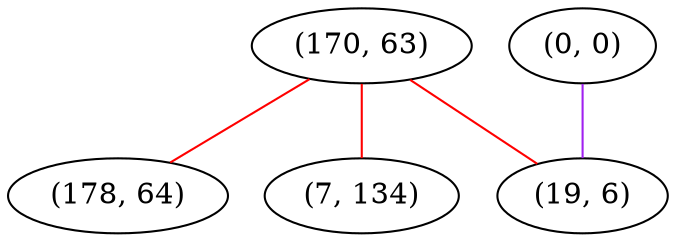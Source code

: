 graph "" {
"(170, 63)";
"(178, 64)";
"(7, 134)";
"(0, 0)";
"(19, 6)";
"(170, 63)" -- "(178, 64)"  [color=red, key=0, weight=1];
"(170, 63)" -- "(7, 134)"  [color=red, key=0, weight=1];
"(170, 63)" -- "(19, 6)"  [color=red, key=0, weight=1];
"(0, 0)" -- "(19, 6)"  [color=purple, key=0, weight=4];
}
